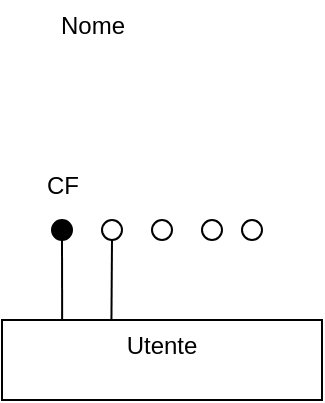 <mxfile version="27.0.2">
  <diagram name="Pagina-1" id="uXn6QCXnjDYn22GLfDXP">
    <mxGraphModel dx="180" dy="1327" grid="1" gridSize="10" guides="1" tooltips="1" connect="1" arrows="1" fold="1" page="1" pageScale="1" pageWidth="827" pageHeight="1169" math="0" shadow="0">
      <root>
        <mxCell id="0" />
        <mxCell id="1" parent="0" />
        <mxCell id="M8AzDzZTgWQnHsAeYnB9-1" value="Utente&lt;div&gt;&lt;br&gt;&lt;/div&gt;" style="whiteSpace=wrap;html=1;align=center;" vertex="1" parent="1">
          <mxGeometry x="160" y="100" width="160" height="40" as="geometry" />
        </mxCell>
        <mxCell id="M8AzDzZTgWQnHsAeYnB9-31" value="" style="ellipse;whiteSpace=wrap;html=1;aspect=fixed;fillStyle=dots;fillColor=#000000;strokeColor=default;gradientColor=default;" vertex="1" parent="1">
          <mxGeometry x="185" y="50" width="10" height="10" as="geometry" />
        </mxCell>
        <mxCell id="M8AzDzZTgWQnHsAeYnB9-38" value="" style="endArrow=none;html=1;rounded=0;entryX=0.188;entryY=0;entryDx=0;entryDy=0;entryPerimeter=0;exitX=0.5;exitY=1;exitDx=0;exitDy=0;" edge="1" parent="1" source="M8AzDzZTgWQnHsAeYnB9-31" target="M8AzDzZTgWQnHsAeYnB9-1">
          <mxGeometry relative="1" as="geometry">
            <mxPoint x="100" y="50" as="sourcePoint" />
            <mxPoint x="260" y="50" as="targetPoint" />
          </mxGeometry>
        </mxCell>
        <mxCell id="M8AzDzZTgWQnHsAeYnB9-41" style="edgeStyle=orthogonalEdgeStyle;rounded=0;orthogonalLoop=1;jettySize=auto;html=1;entryX=0.5;entryY=0;entryDx=0;entryDy=0;entryPerimeter=0;" edge="1" parent="1">
          <mxGeometry relative="1" as="geometry">
            <mxPoint x="200" y="-20" as="sourcePoint" />
            <mxPoint x="200" y="-20" as="targetPoint" />
          </mxGeometry>
        </mxCell>
        <mxCell id="M8AzDzZTgWQnHsAeYnB9-42" value="CF" style="text;html=1;align=center;verticalAlign=middle;resizable=0;points=[];autosize=1;strokeColor=none;fillColor=none;" vertex="1" parent="1">
          <mxGeometry x="170" y="18" width="40" height="30" as="geometry" />
        </mxCell>
        <mxCell id="M8AzDzZTgWQnHsAeYnB9-47" value="" style="ellipse;whiteSpace=wrap;html=1;aspect=fixed;" vertex="1" parent="1">
          <mxGeometry x="235" y="50" width="10" height="10" as="geometry" />
        </mxCell>
        <mxCell id="M8AzDzZTgWQnHsAeYnB9-48" value="" style="ellipse;whiteSpace=wrap;html=1;aspect=fixed;" vertex="1" parent="1">
          <mxGeometry x="260" y="50" width="10" height="10" as="geometry" />
        </mxCell>
        <mxCell id="M8AzDzZTgWQnHsAeYnB9-49" value="" style="ellipse;whiteSpace=wrap;html=1;aspect=fixed;" vertex="1" parent="1">
          <mxGeometry x="210" y="50" width="10" height="10" as="geometry" />
        </mxCell>
        <mxCell id="M8AzDzZTgWQnHsAeYnB9-50" value="" style="ellipse;whiteSpace=wrap;html=1;aspect=fixed;" vertex="1" parent="1">
          <mxGeometry x="280" y="50" width="10" height="10" as="geometry" />
        </mxCell>
        <mxCell id="M8AzDzZTgWQnHsAeYnB9-52" value="" style="endArrow=none;html=1;rounded=0;exitX=0.5;exitY=1;exitDx=0;exitDy=0;entryX=0.342;entryY=0;entryDx=0;entryDy=0;entryPerimeter=0;" edge="1" parent="1" source="M8AzDzZTgWQnHsAeYnB9-49" target="M8AzDzZTgWQnHsAeYnB9-1">
          <mxGeometry width="50" height="50" relative="1" as="geometry">
            <mxPoint x="220" y="50" as="sourcePoint" />
            <mxPoint x="270" as="targetPoint" />
          </mxGeometry>
        </mxCell>
        <mxCell id="M8AzDzZTgWQnHsAeYnB9-53" value="Nome&lt;div&gt;&lt;br&gt;&lt;/div&gt;" style="text;html=1;align=center;verticalAlign=middle;resizable=0;points=[];autosize=1;strokeColor=none;fillColor=none;imageHeight=8;" vertex="1" parent="1">
          <mxGeometry x="175" y="-60" width="60" height="40" as="geometry" />
        </mxCell>
      </root>
    </mxGraphModel>
  </diagram>
</mxfile>
